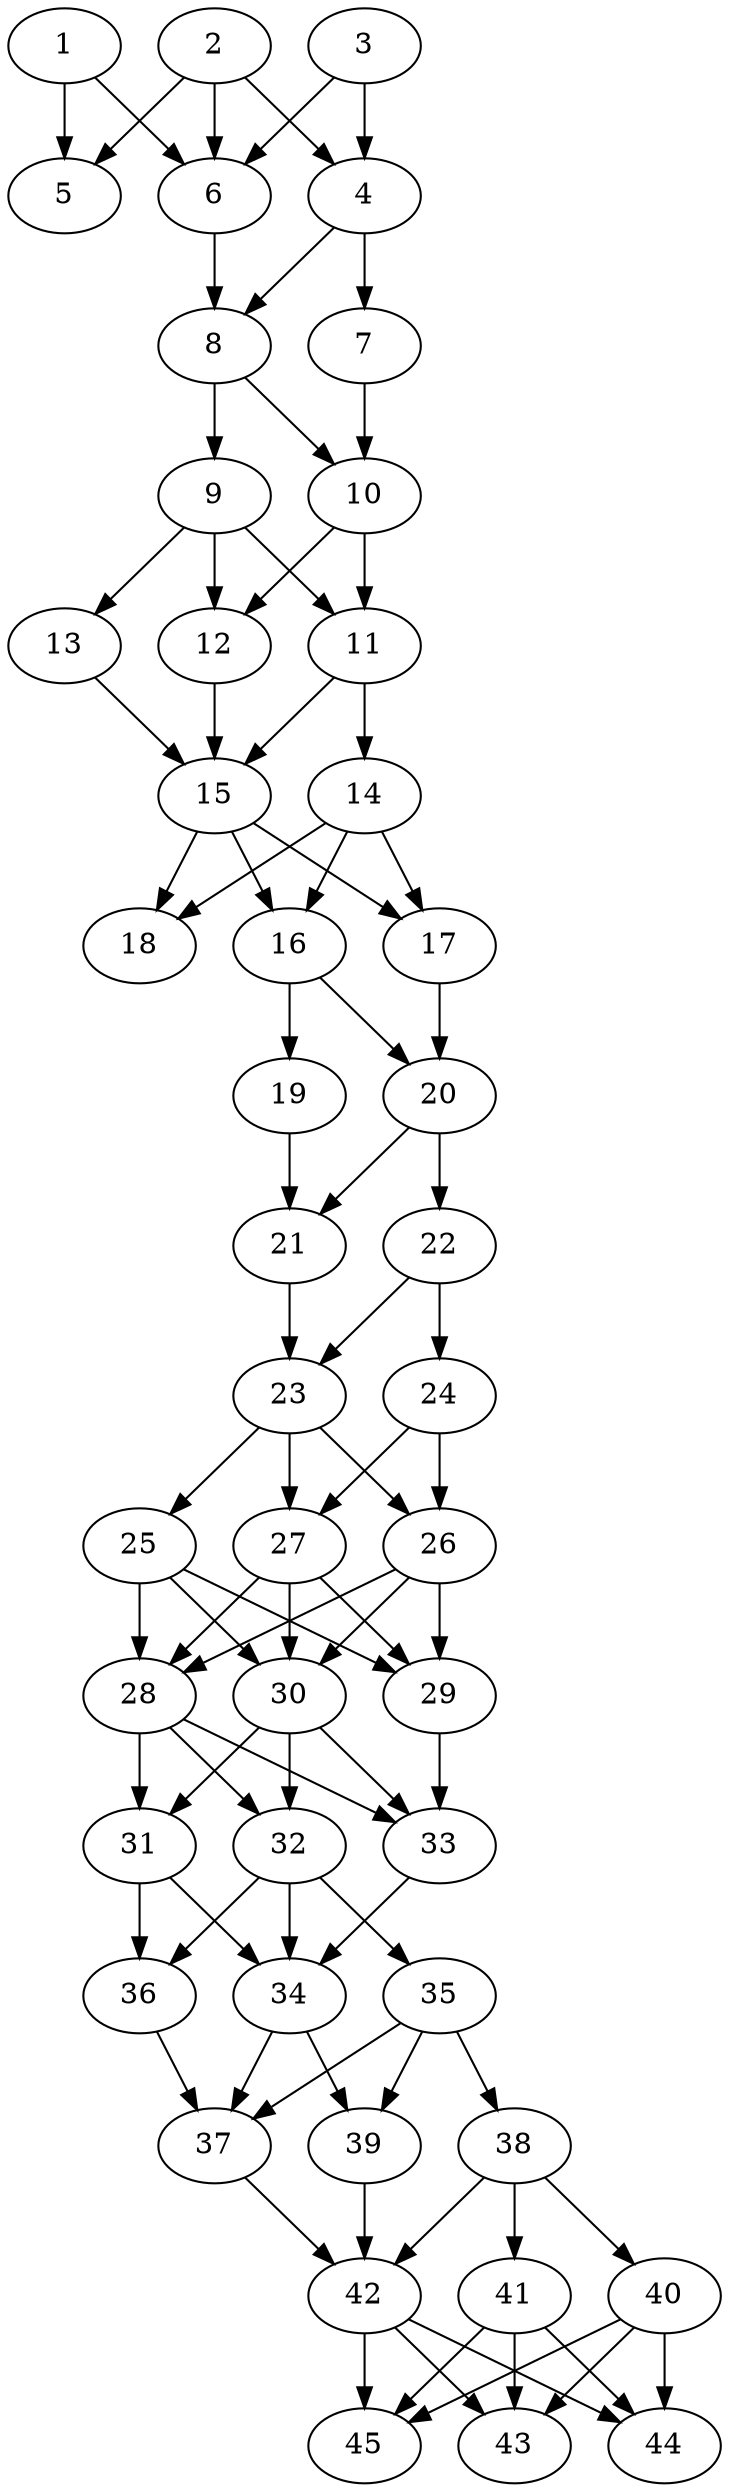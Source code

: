 // DAG automatically generated by daggen at Thu Oct  3 14:07:25 2019
// ./daggen --dot -n 45 --ccr 0.5 --fat 0.3 --regular 0.9 --density 0.9 --mindata 5242880 --maxdata 52428800 
digraph G {
  1 [size="103669760", alpha="0.06", expect_size="51834880"] 
  1 -> 5 [size ="51834880"]
  1 -> 6 [size ="51834880"]
  2 [size="83638272", alpha="0.15", expect_size="41819136"] 
  2 -> 4 [size ="41819136"]
  2 -> 5 [size ="41819136"]
  2 -> 6 [size ="41819136"]
  3 [size="49113088", alpha="0.14", expect_size="24556544"] 
  3 -> 4 [size ="24556544"]
  3 -> 6 [size ="24556544"]
  4 [size="25276416", alpha="0.18", expect_size="12638208"] 
  4 -> 7 [size ="12638208"]
  4 -> 8 [size ="12638208"]
  5 [size="54933504", alpha="0.12", expect_size="27466752"] 
  6 [size="11569152", alpha="0.02", expect_size="5784576"] 
  6 -> 8 [size ="5784576"]
  7 [size="88979456", alpha="0.14", expect_size="44489728"] 
  7 -> 10 [size ="44489728"]
  8 [size="27799552", alpha="0.19", expect_size="13899776"] 
  8 -> 9 [size ="13899776"]
  8 -> 10 [size ="13899776"]
  9 [size="19851264", alpha="0.17", expect_size="9925632"] 
  9 -> 11 [size ="9925632"]
  9 -> 12 [size ="9925632"]
  9 -> 13 [size ="9925632"]
  10 [size="16134144", alpha="0.15", expect_size="8067072"] 
  10 -> 11 [size ="8067072"]
  10 -> 12 [size ="8067072"]
  11 [size="14477312", alpha="0.20", expect_size="7238656"] 
  11 -> 14 [size ="7238656"]
  11 -> 15 [size ="7238656"]
  12 [size="44046336", alpha="0.16", expect_size="22023168"] 
  12 -> 15 [size ="22023168"]
  13 [size="18718720", alpha="0.16", expect_size="9359360"] 
  13 -> 15 [size ="9359360"]
  14 [size="85995520", alpha="0.07", expect_size="42997760"] 
  14 -> 16 [size ="42997760"]
  14 -> 17 [size ="42997760"]
  14 -> 18 [size ="42997760"]
  15 [size="78252032", alpha="0.11", expect_size="39126016"] 
  15 -> 16 [size ="39126016"]
  15 -> 17 [size ="39126016"]
  15 -> 18 [size ="39126016"]
  16 [size="41893888", alpha="0.18", expect_size="20946944"] 
  16 -> 19 [size ="20946944"]
  16 -> 20 [size ="20946944"]
  17 [size="49735680", alpha="0.13", expect_size="24867840"] 
  17 -> 20 [size ="24867840"]
  18 [size="22734848", alpha="0.11", expect_size="11367424"] 
  19 [size="20097024", alpha="0.06", expect_size="10048512"] 
  19 -> 21 [size ="10048512"]
  20 [size="99745792", alpha="0.16", expect_size="49872896"] 
  20 -> 21 [size ="49872896"]
  20 -> 22 [size ="49872896"]
  21 [size="76044288", alpha="0.06", expect_size="38022144"] 
  21 -> 23 [size ="38022144"]
  22 [size="74899456", alpha="0.12", expect_size="37449728"] 
  22 -> 23 [size ="37449728"]
  22 -> 24 [size ="37449728"]
  23 [size="54941696", alpha="0.06", expect_size="27470848"] 
  23 -> 25 [size ="27470848"]
  23 -> 26 [size ="27470848"]
  23 -> 27 [size ="27470848"]
  24 [size="35006464", alpha="0.03", expect_size="17503232"] 
  24 -> 26 [size ="17503232"]
  24 -> 27 [size ="17503232"]
  25 [size="68868096", alpha="0.09", expect_size="34434048"] 
  25 -> 28 [size ="34434048"]
  25 -> 29 [size ="34434048"]
  25 -> 30 [size ="34434048"]
  26 [size="24786944", alpha="0.16", expect_size="12393472"] 
  26 -> 28 [size ="12393472"]
  26 -> 29 [size ="12393472"]
  26 -> 30 [size ="12393472"]
  27 [size="13996032", alpha="0.19", expect_size="6998016"] 
  27 -> 28 [size ="6998016"]
  27 -> 29 [size ="6998016"]
  27 -> 30 [size ="6998016"]
  28 [size="75735040", alpha="0.06", expect_size="37867520"] 
  28 -> 31 [size ="37867520"]
  28 -> 32 [size ="37867520"]
  28 -> 33 [size ="37867520"]
  29 [size="32276480", alpha="0.15", expect_size="16138240"] 
  29 -> 33 [size ="16138240"]
  30 [size="60788736", alpha="0.05", expect_size="30394368"] 
  30 -> 31 [size ="30394368"]
  30 -> 32 [size ="30394368"]
  30 -> 33 [size ="30394368"]
  31 [size="43755520", alpha="0.16", expect_size="21877760"] 
  31 -> 34 [size ="21877760"]
  31 -> 36 [size ="21877760"]
  32 [size="74362880", alpha="0.14", expect_size="37181440"] 
  32 -> 34 [size ="37181440"]
  32 -> 35 [size ="37181440"]
  32 -> 36 [size ="37181440"]
  33 [size="37023744", alpha="0.13", expect_size="18511872"] 
  33 -> 34 [size ="18511872"]
  34 [size="64737280", alpha="0.09", expect_size="32368640"] 
  34 -> 37 [size ="32368640"]
  34 -> 39 [size ="32368640"]
  35 [size="77924352", alpha="0.19", expect_size="38962176"] 
  35 -> 37 [size ="38962176"]
  35 -> 38 [size ="38962176"]
  35 -> 39 [size ="38962176"]
  36 [size="26658816", alpha="0.16", expect_size="13329408"] 
  36 -> 37 [size ="13329408"]
  37 [size="100771840", alpha="0.01", expect_size="50385920"] 
  37 -> 42 [size ="50385920"]
  38 [size="95641600", alpha="0.09", expect_size="47820800"] 
  38 -> 40 [size ="47820800"]
  38 -> 41 [size ="47820800"]
  38 -> 42 [size ="47820800"]
  39 [size="28585984", alpha="0.19", expect_size="14292992"] 
  39 -> 42 [size ="14292992"]
  40 [size="97710080", alpha="0.07", expect_size="48855040"] 
  40 -> 43 [size ="48855040"]
  40 -> 44 [size ="48855040"]
  40 -> 45 [size ="48855040"]
  41 [size="25552896", alpha="0.10", expect_size="12776448"] 
  41 -> 43 [size ="12776448"]
  41 -> 44 [size ="12776448"]
  41 -> 45 [size ="12776448"]
  42 [size="99221504", alpha="0.06", expect_size="49610752"] 
  42 -> 43 [size ="49610752"]
  42 -> 44 [size ="49610752"]
  42 -> 45 [size ="49610752"]
  43 [size="69160960", alpha="0.12", expect_size="34580480"] 
  44 [size="37976064", alpha="0.02", expect_size="18988032"] 
  45 [size="81180672", alpha="0.06", expect_size="40590336"] 
}
